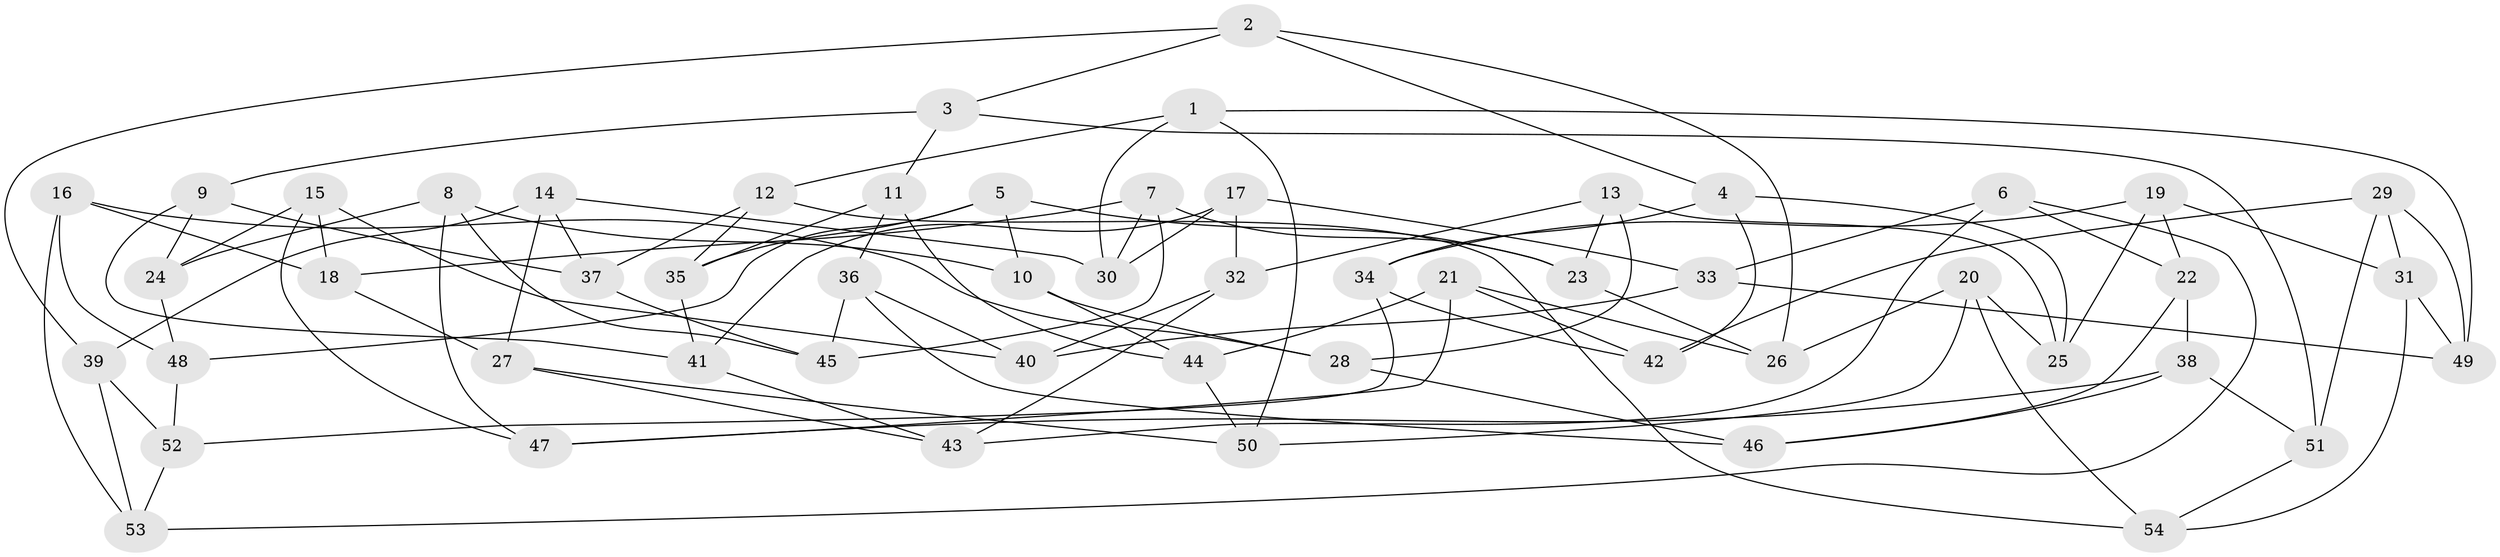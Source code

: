 // coarse degree distribution, {8: 0.02631578947368421, 4: 0.8421052631578947, 3: 0.05263157894736842, 10: 0.02631578947368421, 7: 0.02631578947368421, 9: 0.02631578947368421}
// Generated by graph-tools (version 1.1) at 2025/53/03/04/25 22:53:41]
// undirected, 54 vertices, 108 edges
graph export_dot {
  node [color=gray90,style=filled];
  1;
  2;
  3;
  4;
  5;
  6;
  7;
  8;
  9;
  10;
  11;
  12;
  13;
  14;
  15;
  16;
  17;
  18;
  19;
  20;
  21;
  22;
  23;
  24;
  25;
  26;
  27;
  28;
  29;
  30;
  31;
  32;
  33;
  34;
  35;
  36;
  37;
  38;
  39;
  40;
  41;
  42;
  43;
  44;
  45;
  46;
  47;
  48;
  49;
  50;
  51;
  52;
  53;
  54;
  1 -- 12;
  1 -- 30;
  1 -- 49;
  1 -- 50;
  2 -- 39;
  2 -- 4;
  2 -- 26;
  2 -- 3;
  3 -- 11;
  3 -- 9;
  3 -- 51;
  4 -- 25;
  4 -- 34;
  4 -- 42;
  5 -- 48;
  5 -- 23;
  5 -- 10;
  5 -- 35;
  6 -- 43;
  6 -- 53;
  6 -- 33;
  6 -- 22;
  7 -- 18;
  7 -- 23;
  7 -- 30;
  7 -- 45;
  8 -- 24;
  8 -- 45;
  8 -- 47;
  8 -- 10;
  9 -- 24;
  9 -- 41;
  9 -- 37;
  10 -- 28;
  10 -- 44;
  11 -- 44;
  11 -- 35;
  11 -- 36;
  12 -- 35;
  12 -- 37;
  12 -- 54;
  13 -- 25;
  13 -- 32;
  13 -- 23;
  13 -- 28;
  14 -- 27;
  14 -- 30;
  14 -- 39;
  14 -- 37;
  15 -- 47;
  15 -- 40;
  15 -- 18;
  15 -- 24;
  16 -- 28;
  16 -- 18;
  16 -- 53;
  16 -- 48;
  17 -- 41;
  17 -- 30;
  17 -- 32;
  17 -- 33;
  18 -- 27;
  19 -- 25;
  19 -- 22;
  19 -- 31;
  19 -- 34;
  20 -- 50;
  20 -- 26;
  20 -- 25;
  20 -- 54;
  21 -- 44;
  21 -- 26;
  21 -- 47;
  21 -- 42;
  22 -- 38;
  22 -- 46;
  23 -- 26;
  24 -- 48;
  27 -- 43;
  27 -- 50;
  28 -- 46;
  29 -- 42;
  29 -- 49;
  29 -- 51;
  29 -- 31;
  31 -- 54;
  31 -- 49;
  32 -- 43;
  32 -- 40;
  33 -- 49;
  33 -- 40;
  34 -- 42;
  34 -- 52;
  35 -- 41;
  36 -- 46;
  36 -- 40;
  36 -- 45;
  37 -- 45;
  38 -- 47;
  38 -- 46;
  38 -- 51;
  39 -- 52;
  39 -- 53;
  41 -- 43;
  44 -- 50;
  48 -- 52;
  51 -- 54;
  52 -- 53;
}
